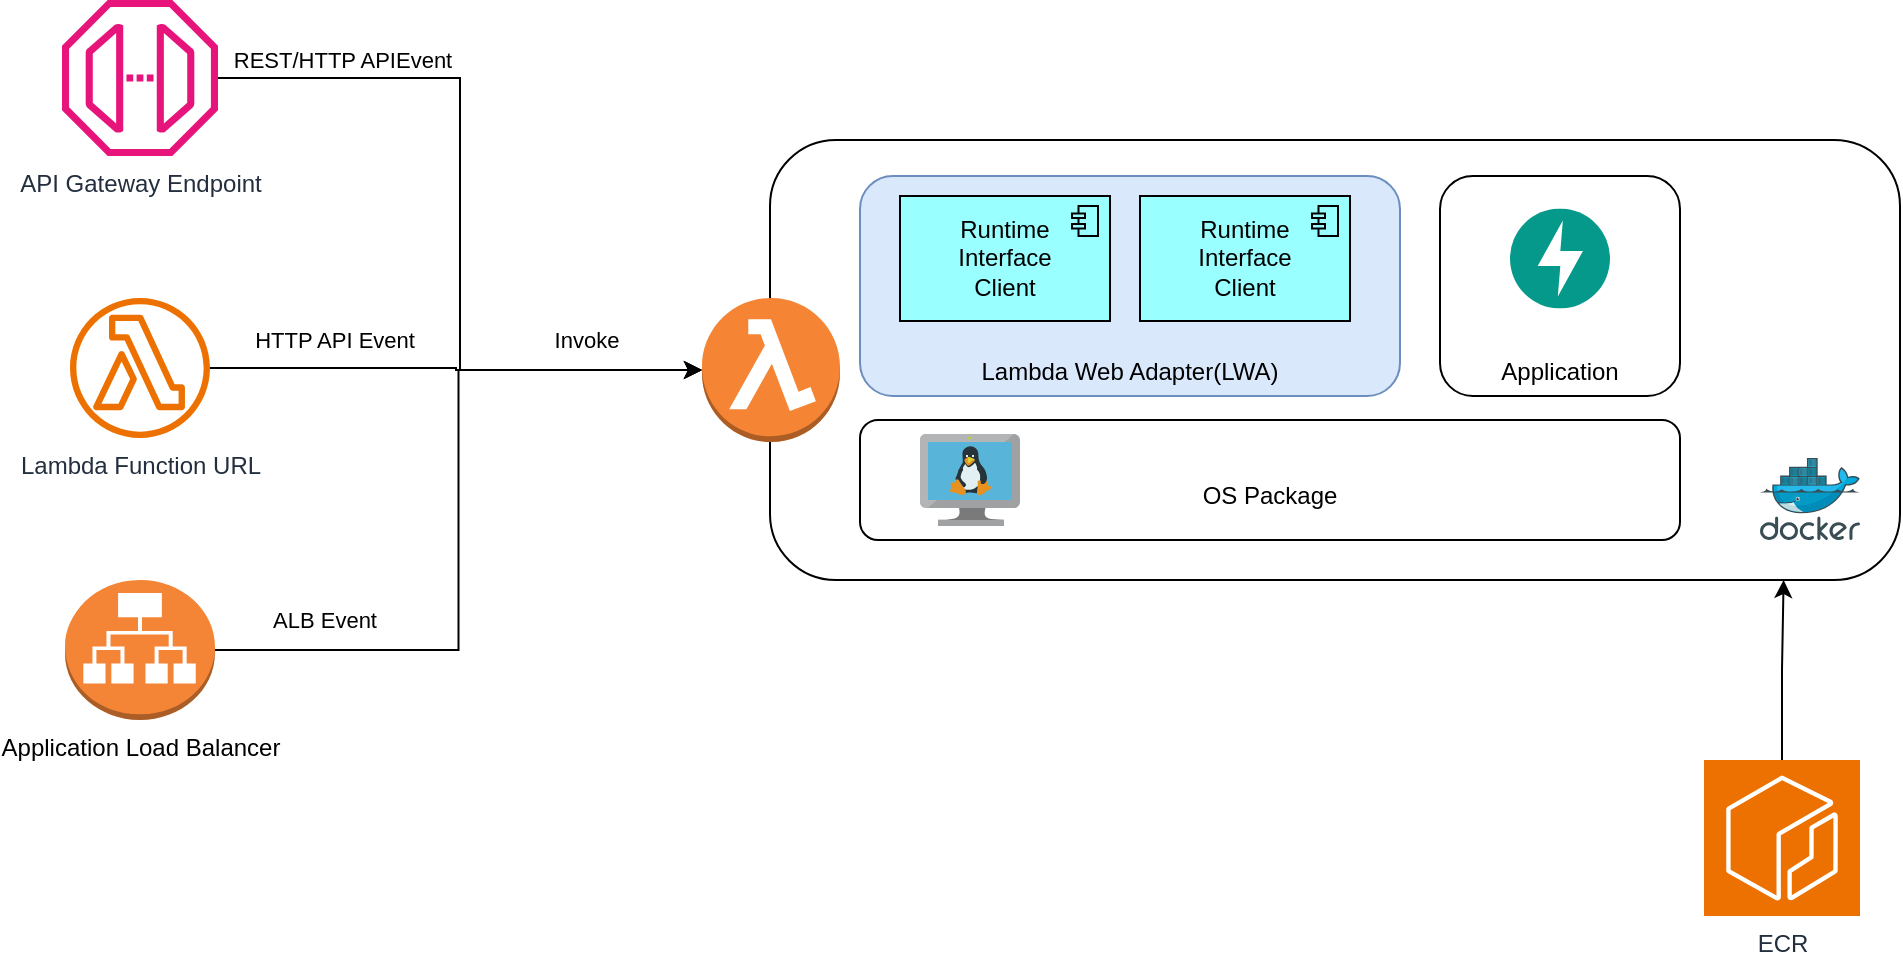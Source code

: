 <mxfile version="24.6.4" type="device">
  <diagram id="uMheIvyoxxDVVVBuMwO7" name="Page-1">
    <mxGraphModel dx="1919" dy="937" grid="1" gridSize="10" guides="1" tooltips="1" connect="1" arrows="1" fold="1" page="1" pageScale="1" pageWidth="1169" pageHeight="827" math="0" shadow="0">
      <root>
        <mxCell id="0" />
        <mxCell id="1" parent="0" />
        <mxCell id="ZhUc4fhyucJmaUawsSJd-2" value="API Gateway Endpoint" style="sketch=0;outlineConnect=0;fontColor=#232F3E;gradientColor=none;fillColor=#E7157B;strokeColor=none;dashed=0;verticalLabelPosition=bottom;verticalAlign=top;align=center;html=1;fontSize=12;fontStyle=0;aspect=fixed;pointerEvents=1;shape=mxgraph.aws4.endpoint;" vertex="1" parent="1">
          <mxGeometry x="110" y="140" width="78" height="78" as="geometry" />
        </mxCell>
        <mxCell id="ZhUc4fhyucJmaUawsSJd-3" value="Lambda Function URL" style="sketch=0;outlineConnect=0;fontColor=#232F3E;gradientColor=none;fillColor=#ED7100;strokeColor=none;dashed=0;verticalLabelPosition=bottom;verticalAlign=top;align=center;html=1;fontSize=12;fontStyle=0;aspect=fixed;pointerEvents=1;shape=mxgraph.aws4.lambda_function;" vertex="1" parent="1">
          <mxGeometry x="114" y="289" width="70" height="70" as="geometry" />
        </mxCell>
        <mxCell id="ZhUc4fhyucJmaUawsSJd-4" value="Application Load Balancer" style="outlineConnect=0;dashed=0;verticalLabelPosition=bottom;verticalAlign=top;align=center;html=1;shape=mxgraph.aws3.application_load_balancer;fillColor=#F58536;gradientColor=none;" vertex="1" parent="1">
          <mxGeometry x="111.5" y="430" width="75" height="70" as="geometry" />
        </mxCell>
        <mxCell id="ZhUc4fhyucJmaUawsSJd-6" value="" style="rounded=1;whiteSpace=wrap;html=1;" vertex="1" parent="1">
          <mxGeometry x="464" y="210" width="565" height="220" as="geometry" />
        </mxCell>
        <mxCell id="ZhUc4fhyucJmaUawsSJd-7" value="" style="outlineConnect=0;dashed=0;verticalLabelPosition=bottom;verticalAlign=top;align=center;html=1;shape=mxgraph.aws3.lambda_function;fillColor=#F58534;gradientColor=none;" vertex="1" parent="1">
          <mxGeometry x="430" y="289" width="69" height="72" as="geometry" />
        </mxCell>
        <mxCell id="ZhUc4fhyucJmaUawsSJd-14" value="" style="group" vertex="1" connectable="0" parent="1">
          <mxGeometry x="509" y="228" width="270" height="110" as="geometry" />
        </mxCell>
        <mxCell id="ZhUc4fhyucJmaUawsSJd-9" value="&lt;div&gt;&lt;br&gt;&lt;/div&gt;&lt;div&gt;&lt;br&gt;&lt;/div&gt;&lt;div&gt;&lt;br&gt;&lt;/div&gt;&lt;div&gt;&lt;br&gt;&lt;/div&gt;&lt;div&gt;&lt;br&gt;&lt;/div&gt;&lt;div&gt;&lt;br&gt;&lt;/div&gt;Lambda Web Adapter(LWA)" style="rounded=1;whiteSpace=wrap;html=1;fillColor=#dae8fc;strokeColor=#6c8ebf;" vertex="1" parent="ZhUc4fhyucJmaUawsSJd-14">
          <mxGeometry width="270" height="110" as="geometry" />
        </mxCell>
        <mxCell id="ZhUc4fhyucJmaUawsSJd-8" value="Runtime&lt;div&gt;Interface&lt;/div&gt;&lt;div&gt;Client&lt;/div&gt;" style="html=1;outlineConnect=0;whiteSpace=wrap;fillColor=#99ffff;shape=mxgraph.archimate3.application;appType=comp;archiType=square;" vertex="1" parent="ZhUc4fhyucJmaUawsSJd-14">
          <mxGeometry x="20" y="10" width="105" height="62.5" as="geometry" />
        </mxCell>
        <mxCell id="ZhUc4fhyucJmaUawsSJd-10" value="Runtime&lt;div&gt;Interface&lt;/div&gt;&lt;div&gt;Client&lt;/div&gt;" style="html=1;outlineConnect=0;whiteSpace=wrap;fillColor=#99ffff;shape=mxgraph.archimate3.application;appType=comp;archiType=square;" vertex="1" parent="ZhUc4fhyucJmaUawsSJd-14">
          <mxGeometry x="140" y="10" width="105" height="62.5" as="geometry" />
        </mxCell>
        <mxCell id="ZhUc4fhyucJmaUawsSJd-15" value="" style="group" vertex="1" connectable="0" parent="1">
          <mxGeometry x="799" y="228" width="120" height="110" as="geometry" />
        </mxCell>
        <mxCell id="ZhUc4fhyucJmaUawsSJd-11" value="&lt;div&gt;&lt;br&gt;&lt;/div&gt;&lt;div&gt;&lt;br&gt;&lt;/div&gt;&lt;div&gt;&lt;br&gt;&lt;/div&gt;&lt;div&gt;&lt;br&gt;&lt;/div&gt;&lt;div&gt;&lt;br&gt;&lt;/div&gt;&lt;div&gt;&lt;br&gt;&lt;/div&gt;Application" style="rounded=1;whiteSpace=wrap;html=1;" vertex="1" parent="ZhUc4fhyucJmaUawsSJd-15">
          <mxGeometry width="120" height="110" as="geometry" />
        </mxCell>
        <mxCell id="ZhUc4fhyucJmaUawsSJd-12" value="" style="shape=image;imageAspect=0;aspect=fixed;verticalLabelPosition=bottom;verticalAlign=top;image=data:image/svg+xml,PHN2ZyB4bWxucz0iaHR0cDovL3d3dy53My5vcmcvMjAwMC9zdmciIHZpZXdCb3g9IjAgMCAxNTQgMTU0IiB3aWR0aD0iMjUwMCIgaGVpZ2h0PSIyNTAwIiBmaWxsPSJub25lIj48Y2lyY2xlIHI9Ijc3IiBmaWxsPSIjMDU5OThiIiBjeT0iNzciIGN4PSI3NyIvPjxwYXRoIGZpbGw9IiNmZmYiIGQ9Ik04MS4zNzUgMTguNjY3bC0zOC43NSA3MEg3Ny41bC0zLjg3NSA0Ni42NjYgMzguNzUtNzBINzcuNXoiLz48L3N2Zz4=;" vertex="1" parent="ZhUc4fhyucJmaUawsSJd-15">
          <mxGeometry x="35" y="16.25" width="50" height="50" as="geometry" />
        </mxCell>
        <mxCell id="ZhUc4fhyucJmaUawsSJd-18" value="" style="group" vertex="1" connectable="0" parent="1">
          <mxGeometry x="509" y="350" width="410" height="60" as="geometry" />
        </mxCell>
        <mxCell id="ZhUc4fhyucJmaUawsSJd-13" value="&lt;div&gt;&lt;br&gt;&lt;/div&gt;&lt;div&gt;OS Package&lt;/div&gt;" style="rounded=1;whiteSpace=wrap;html=1;" vertex="1" parent="ZhUc4fhyucJmaUawsSJd-18">
          <mxGeometry width="410" height="60" as="geometry" />
        </mxCell>
        <mxCell id="ZhUc4fhyucJmaUawsSJd-17" value="" style="image;sketch=0;aspect=fixed;html=1;points=[];align=center;fontSize=12;image=img/lib/mscae/VM_Linux.svg;" vertex="1" parent="ZhUc4fhyucJmaUawsSJd-18">
          <mxGeometry x="30" y="7" width="50" height="46" as="geometry" />
        </mxCell>
        <mxCell id="ZhUc4fhyucJmaUawsSJd-19" value="" style="image;sketch=0;aspect=fixed;html=1;points=[];align=center;fontSize=12;image=img/lib/mscae/Docker.svg;" vertex="1" parent="1">
          <mxGeometry x="959" y="369" width="50" height="41" as="geometry" />
        </mxCell>
        <mxCell id="ZhUc4fhyucJmaUawsSJd-20" value="ECR" style="sketch=0;points=[[0,0,0],[0.25,0,0],[0.5,0,0],[0.75,0,0],[1,0,0],[0,1,0],[0.25,1,0],[0.5,1,0],[0.75,1,0],[1,1,0],[0,0.25,0],[0,0.5,0],[0,0.75,0],[1,0.25,0],[1,0.5,0],[1,0.75,0]];outlineConnect=0;fontColor=#232F3E;fillColor=#ED7100;strokeColor=#ffffff;dashed=0;verticalLabelPosition=bottom;verticalAlign=top;align=center;html=1;fontSize=12;fontStyle=0;aspect=fixed;shape=mxgraph.aws4.resourceIcon;resIcon=mxgraph.aws4.ecr;" vertex="1" parent="1">
          <mxGeometry x="931" y="520" width="78" height="78" as="geometry" />
        </mxCell>
        <mxCell id="ZhUc4fhyucJmaUawsSJd-21" style="edgeStyle=orthogonalEdgeStyle;rounded=0;orthogonalLoop=1;jettySize=auto;html=1;entryX=0.897;entryY=1;entryDx=0;entryDy=0;entryPerimeter=0;" edge="1" parent="1" source="ZhUc4fhyucJmaUawsSJd-20" target="ZhUc4fhyucJmaUawsSJd-6">
          <mxGeometry relative="1" as="geometry" />
        </mxCell>
        <mxCell id="ZhUc4fhyucJmaUawsSJd-22" style="edgeStyle=orthogonalEdgeStyle;rounded=0;orthogonalLoop=1;jettySize=auto;html=1;entryX=0;entryY=0.5;entryDx=0;entryDy=0;entryPerimeter=0;" edge="1" parent="1" source="ZhUc4fhyucJmaUawsSJd-2" target="ZhUc4fhyucJmaUawsSJd-7">
          <mxGeometry relative="1" as="geometry" />
        </mxCell>
        <mxCell id="ZhUc4fhyucJmaUawsSJd-27" value="REST/HTTP APIEvent" style="edgeLabel;html=1;align=center;verticalAlign=middle;resizable=0;points=[];" vertex="1" connectable="0" parent="ZhUc4fhyucJmaUawsSJd-22">
          <mxGeometry x="-0.722" relative="1" as="geometry">
            <mxPoint x="8" y="-9" as="offset" />
          </mxGeometry>
        </mxCell>
        <mxCell id="ZhUc4fhyucJmaUawsSJd-23" style="edgeStyle=orthogonalEdgeStyle;rounded=0;orthogonalLoop=1;jettySize=auto;html=1;entryX=0;entryY=0.5;entryDx=0;entryDy=0;entryPerimeter=0;" edge="1" parent="1" source="ZhUc4fhyucJmaUawsSJd-3" target="ZhUc4fhyucJmaUawsSJd-7">
          <mxGeometry relative="1" as="geometry" />
        </mxCell>
        <mxCell id="ZhUc4fhyucJmaUawsSJd-26" value="HTTP API Event" style="edgeLabel;html=1;align=center;verticalAlign=middle;resizable=0;points=[];" vertex="1" connectable="0" parent="ZhUc4fhyucJmaUawsSJd-23">
          <mxGeometry x="-0.67" y="2" relative="1" as="geometry">
            <mxPoint x="21" y="-12" as="offset" />
          </mxGeometry>
        </mxCell>
        <mxCell id="ZhUc4fhyucJmaUawsSJd-24" style="edgeStyle=orthogonalEdgeStyle;rounded=0;orthogonalLoop=1;jettySize=auto;html=1;entryX=0;entryY=0.5;entryDx=0;entryDy=0;entryPerimeter=0;" edge="1" parent="1" source="ZhUc4fhyucJmaUawsSJd-4" target="ZhUc4fhyucJmaUawsSJd-7">
          <mxGeometry relative="1" as="geometry" />
        </mxCell>
        <mxCell id="ZhUc4fhyucJmaUawsSJd-25" value="ALB Event" style="edgeLabel;html=1;align=center;verticalAlign=middle;resizable=0;points=[];" vertex="1" connectable="0" parent="ZhUc4fhyucJmaUawsSJd-24">
          <mxGeometry x="-0.718" y="1" relative="1" as="geometry">
            <mxPoint y="-14" as="offset" />
          </mxGeometry>
        </mxCell>
        <mxCell id="ZhUc4fhyucJmaUawsSJd-28" value="Invoke" style="edgeLabel;html=1;align=center;verticalAlign=middle;resizable=0;points=[];" vertex="1" connectable="0" parent="ZhUc4fhyucJmaUawsSJd-24">
          <mxGeometry x="0.692" y="-1" relative="1" as="geometry">
            <mxPoint x="1" y="-16" as="offset" />
          </mxGeometry>
        </mxCell>
      </root>
    </mxGraphModel>
  </diagram>
</mxfile>
